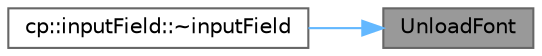 digraph "UnloadFont"
{
 // INTERACTIVE_SVG=YES
 // LATEX_PDF_SIZE
  bgcolor="transparent";
  edge [fontname=Helvetica,fontsize=10,labelfontname=Helvetica,labelfontsize=10];
  node [fontname=Helvetica,fontsize=10,shape=box,height=0.2,width=0.4];
  rankdir="RL";
  Node1 [label="UnloadFont",height=0.2,width=0.4,color="gray40", fillcolor="grey60", style="filled", fontcolor="black",tooltip=" "];
  Node1 -> Node2 [dir="back",color="steelblue1",style="solid"];
  Node2 [label="cp::inputField::~inputField",height=0.2,width=0.4,color="grey40", fillcolor="white", style="filled",URL="$classcp_1_1input_field.html#a8772e3cf6ab272553b9ff1213fc67304",tooltip=" "];
}
